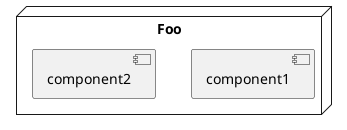 {
  "sha1": "p7hkk7s6jx5i51hm8agufchoq379ttz",
  "insertion": {
    "when": "2024-06-04T17:28:40.754Z",
    "user": "plantuml@gmail.com"
  }
}
@startuml
node Foo {
 [component1]
 [component2]
}
url for Foo is [[http://www.google.com]]
@enduml
